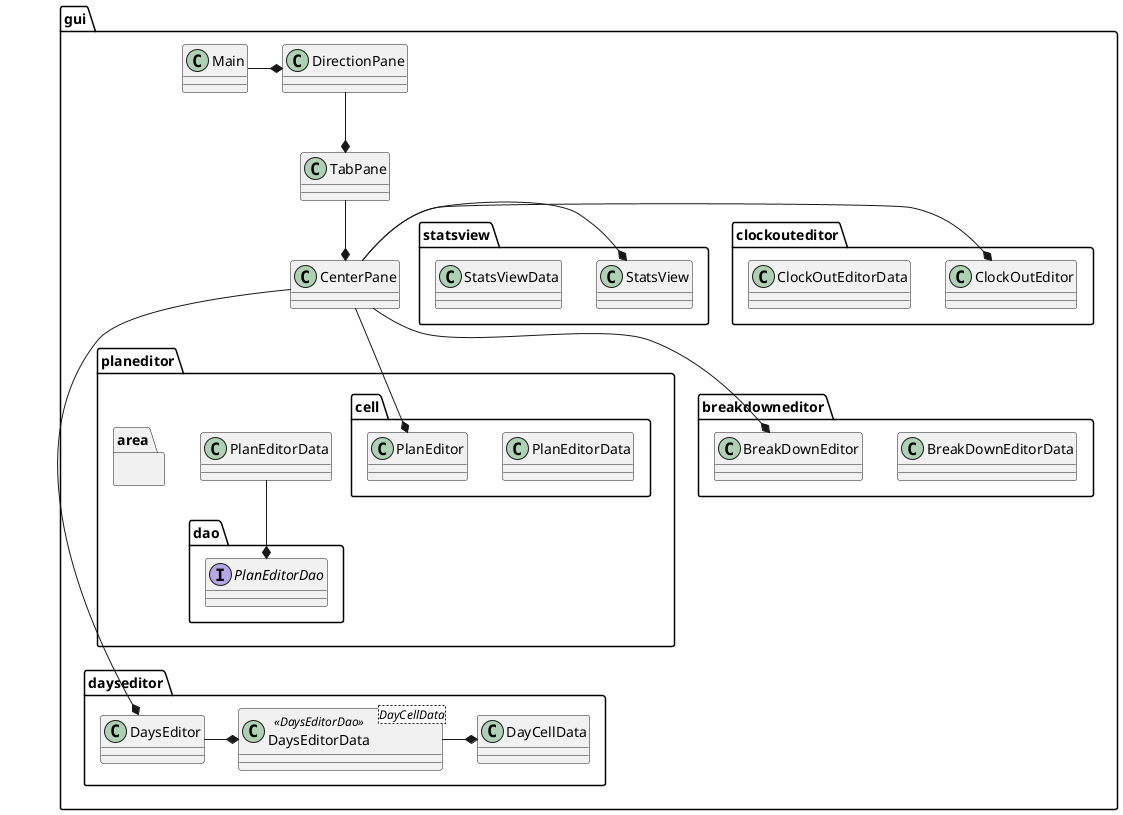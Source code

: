 @startuml
package "gui" as gui{

Main -* DirectionPane
DirectionPane --* TabPane
TabPane --* CenterPane


package dayseditor{
class DaysEditorData<DayCellData><<DaysEditorDao>>
class DayCellData
class DaysEditor

DaysEditorData -* DayCellData
DaysEditor -* DaysEditorData
}
package planeditor{
interface dao.PlanEditorDao
dao.PlanEditorDao *-up- PlanEditorData
package area{

}
package cell{
class PlanEditorData
class PlanEditor
}

}
package breakdowneditor{
class BreakDownEditorData
class BreakDownEditor
}
package clockouteditor{
class ClockOutEditorData
class ClockOutEditor
}
package statsview{
class StatsViewData
class StatsView
}
CenterPane -* StatsView
CenterPane -* ClockOutEditor
CenterPane --* BreakDownEditor
CenterPane --* PlanEditor
CenterPane ----* DaysEditor
}

@enduml

